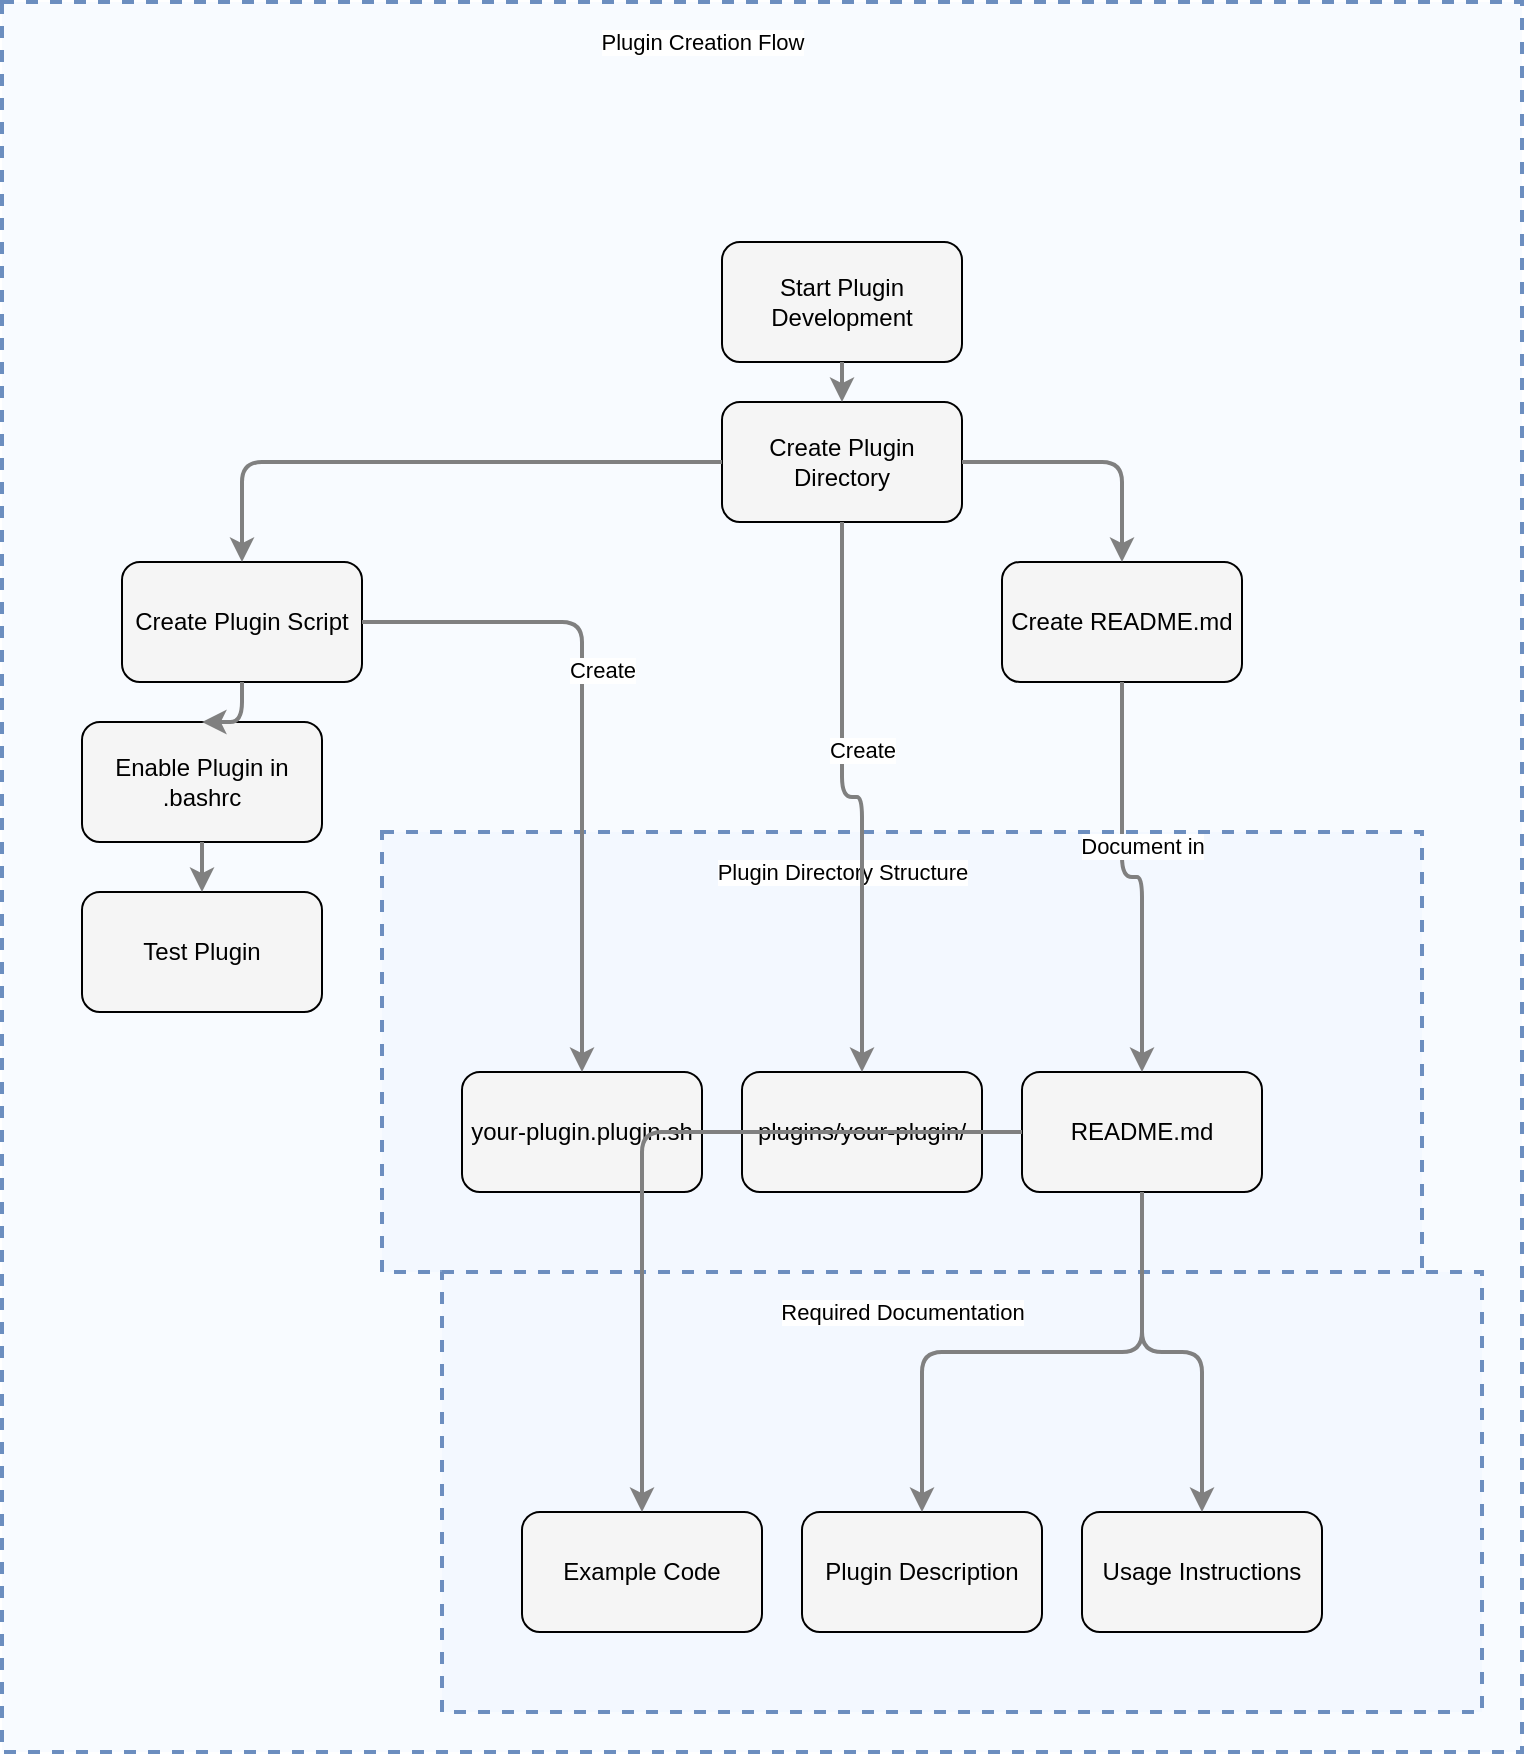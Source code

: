 <?xml version="1.0" encoding="UTF-8"?>
      <mxfile version="14.6.5" type="device">
        <diagram id="codeviz-diagram" name="System Diagram">
          <mxGraphModel dx="1000" dy="1000" grid="1" gridSize="10" guides="1" tooltips="1" connect="1" arrows="1" fold="1" page="1" pageScale="1" pageWidth="1169" pageHeight="827" math="0" shadow="0">
            <root>
              <mxCell id="0"/>
              <mxCell id="1" parent="0"/>
              <mxCell id="subGraph1" value="" style="html=1;whiteSpace=wrap;container=1;fillColor=#dae8fc;strokeColor=#6c8ebf;dashed=1;fillOpacity=20;strokeWidth=2;containerType=none;recursiveResize=0;movable=1;resizable=1;autosize=0;dropTarget=0" vertex="1" parent="subGraph2">
                <mxGeometry x="220" y="635" width="520" height="220" as="geometry"/>
              </mxCell>
              <mxCell id="subGraph1_label" value="Required Documentation" style="edgeLabel;html=1;align=center;verticalAlign=middle;resizable=0;labelBackgroundColor=white;spacing=5" vertex="1" parent="subGraph2">
                <mxGeometry x="228" y="643" width="444" height="24" as="geometry"/>
              </mxCell>
<mxCell id="subGraph0" value="" style="html=1;whiteSpace=wrap;container=1;fillColor=#dae8fc;strokeColor=#6c8ebf;dashed=1;fillOpacity=20;strokeWidth=2;containerType=none;recursiveResize=0;movable=1;resizable=1;autosize=0;dropTarget=0" vertex="1" parent="subGraph2">
                <mxGeometry x="190" y="415" width="520" height="220" as="geometry"/>
              </mxCell>
              <mxCell id="subGraph0_label" value="Plugin Directory Structure" style="edgeLabel;html=1;align=center;verticalAlign=middle;resizable=0;labelBackgroundColor=white;spacing=5" vertex="1" parent="subGraph2">
                <mxGeometry x="198" y="423" width="444" height="24" as="geometry"/>
              </mxCell>
<mxCell id="subGraph2" value="" style="html=1;whiteSpace=wrap;container=1;fillColor=#dae8fc;strokeColor=#6c8ebf;dashed=1;fillOpacity=20;strokeWidth=2;containerType=none;recursiveResize=0;movable=1;resizable=1;autosize=0;dropTarget=0" vertex="1" parent="1">
                <mxGeometry x="22" y="22" width="760" height="875" as="geometry"/>
              </mxCell>
              <mxCell id="subGraph2_label" value="Plugin Creation Flow" style="edgeLabel;html=1;align=center;verticalAlign=middle;resizable=0;labelBackgroundColor=white;spacing=5" vertex="1" parent="1">
                <mxGeometry x="30" y="30" width="684" height="24" as="geometry"/>
              </mxCell>
              <mxCell id="start" value="Start Plugin Development" style="rounded=1;whiteSpace=wrap;html=1;fillColor=#f5f5f5" vertex="1" parent="subGraph2">
                    <mxGeometry x="360" y="120" width="120" height="60" as="geometry"/>
                  </mxCell>
<mxCell id="createDir" value="Create Plugin Directory" style="rounded=1;whiteSpace=wrap;html=1;fillColor=#f5f5f5" vertex="1" parent="subGraph2">
                    <mxGeometry x="360" y="200" width="120" height="60" as="geometry"/>
                  </mxCell>
<mxCell id="createReadme" value="Create README.md" style="rounded=1;whiteSpace=wrap;html=1;fillColor=#f5f5f5" vertex="1" parent="subGraph2">
                    <mxGeometry x="500" y="280" width="120" height="60" as="geometry"/>
                  </mxCell>
<mxCell id="createPlugin" value="Create Plugin Script" style="rounded=1;whiteSpace=wrap;html=1;fillColor=#f5f5f5" vertex="1" parent="subGraph2">
                    <mxGeometry x="60" y="280" width="120" height="60" as="geometry"/>
                  </mxCell>
<mxCell id="enablePlugin" value="Enable Plugin in .bashrc" style="rounded=1;whiteSpace=wrap;html=1;fillColor=#f5f5f5" vertex="1" parent="subGraph2">
                    <mxGeometry x="40" y="360" width="120" height="60" as="geometry"/>
                  </mxCell>
<mxCell id="test" value="Test Plugin" style="rounded=1;whiteSpace=wrap;html=1;fillColor=#f5f5f5" vertex="1" parent="subGraph2">
                    <mxGeometry x="40" y="445" width="120" height="60" as="geometry"/>
                  </mxCell>
<mxCell id="pluginDir" value="plugins/your-plugin/" style="rounded=1;whiteSpace=wrap;html=1;fillColor=#f5f5f5" vertex="1" parent="subGraph0">
                    <mxGeometry x="180" y="120" width="120" height="60" as="geometry"/>
                  </mxCell>
<mxCell id="readmeFile" value="README.md" style="rounded=1;whiteSpace=wrap;html=1;fillColor=#f5f5f5" vertex="1" parent="subGraph0">
                    <mxGeometry x="320" y="120" width="120" height="60" as="geometry"/>
                  </mxCell>
<mxCell id="pluginScript" value="your-plugin.plugin.sh" style="rounded=1;whiteSpace=wrap;html=1;fillColor=#f5f5f5" vertex="1" parent="subGraph0">
                    <mxGeometry x="40" y="120" width="120" height="60" as="geometry"/>
                  </mxCell>
<mxCell id="desc" value="Plugin Description" style="rounded=1;whiteSpace=wrap;html=1;fillColor=#f5f5f5" vertex="1" parent="subGraph1">
                    <mxGeometry x="180" y="120" width="120" height="60" as="geometry"/>
                  </mxCell>
<mxCell id="usage" value="Usage Instructions" style="rounded=1;whiteSpace=wrap;html=1;fillColor=#f5f5f5" vertex="1" parent="subGraph1">
                    <mxGeometry x="320" y="120" width="120" height="60" as="geometry"/>
                  </mxCell>
<mxCell id="examples" value="Example Code" style="rounded=1;whiteSpace=wrap;html=1;fillColor=#f5f5f5" vertex="1" parent="subGraph1">
                    <mxGeometry x="40" y="120" width="120" height="60" as="geometry"/>
                  </mxCell>
              <mxCell id="edge-L_start_createDir_0" style="edgeStyle=orthogonalEdgeStyle;rounded=1;orthogonalLoop=1;jettySize=auto;html=1;strokeColor=#808080;strokeWidth=2;jumpStyle=arc;jumpSize=10;spacing=15;labelBackgroundColor=white;labelBorderColor=none" edge="1" parent="1" source="start" target="createDir">
                  <mxGeometry relative="1" as="geometry"/>
                </mxCell>
<mxCell id="edge-L_createDir_pluginDir_1" style="edgeStyle=orthogonalEdgeStyle;rounded=1;orthogonalLoop=1;jettySize=auto;html=1;strokeColor=#808080;strokeWidth=2;jumpStyle=arc;jumpSize=10;spacing=15;labelBackgroundColor=white;labelBorderColor=none" edge="1" parent="1" source="createDir" target="pluginDir">
                  <mxGeometry relative="1" as="geometry"/>
                </mxCell>
                <mxCell id="edge-L_createDir_pluginDir_1_label" value="Create" style="edgeLabel;html=1;align=center;verticalAlign=middle;resizable=0;points=[];" vertex="1" connectable="0" parent="edge-L_createDir_pluginDir_1">
                  <mxGeometry x="-0.2" y="10" relative="1" as="geometry">
                    <mxPoint as="offset"/>
                  </mxGeometry>
                </mxCell>
<mxCell id="edge-L_createDir_createReadme_2" style="edgeStyle=orthogonalEdgeStyle;rounded=1;orthogonalLoop=1;jettySize=auto;html=1;strokeColor=#808080;strokeWidth=2;jumpStyle=arc;jumpSize=10;spacing=15;labelBackgroundColor=white;labelBorderColor=none" edge="1" parent="1" source="createDir" target="createReadme">
                  <mxGeometry relative="1" as="geometry"/>
                </mxCell>
<mxCell id="edge-L_createReadme_readmeFile_3" style="edgeStyle=orthogonalEdgeStyle;rounded=1;orthogonalLoop=1;jettySize=auto;html=1;strokeColor=#808080;strokeWidth=2;jumpStyle=arc;jumpSize=10;spacing=15;labelBackgroundColor=white;labelBorderColor=none" edge="1" parent="1" source="createReadme" target="readmeFile">
                  <mxGeometry relative="1" as="geometry"/>
                </mxCell>
                <mxCell id="edge-L_createReadme_readmeFile_3_label" value="Document in" style="edgeLabel;html=1;align=center;verticalAlign=middle;resizable=0;points=[];" vertex="1" connectable="0" parent="edge-L_createReadme_readmeFile_3">
                  <mxGeometry x="-0.2" y="10" relative="1" as="geometry">
                    <mxPoint as="offset"/>
                  </mxGeometry>
                </mxCell>
<mxCell id="edge-L_readmeFile_desc_4" style="edgeStyle=orthogonalEdgeStyle;rounded=1;orthogonalLoop=1;jettySize=auto;html=1;strokeColor=#808080;strokeWidth=2;jumpStyle=arc;jumpSize=10;spacing=15;labelBackgroundColor=white;labelBorderColor=none" edge="1" parent="1" source="readmeFile" target="desc">
                  <mxGeometry relative="1" as="geometry"/>
                </mxCell>
<mxCell id="edge-L_readmeFile_usage_5" style="edgeStyle=orthogonalEdgeStyle;rounded=1;orthogonalLoop=1;jettySize=auto;html=1;strokeColor=#808080;strokeWidth=2;jumpStyle=arc;jumpSize=10;spacing=15;labelBackgroundColor=white;labelBorderColor=none" edge="1" parent="1" source="readmeFile" target="usage">
                  <mxGeometry relative="1" as="geometry"/>
                </mxCell>
<mxCell id="edge-L_readmeFile_examples_6" style="edgeStyle=orthogonalEdgeStyle;rounded=1;orthogonalLoop=1;jettySize=auto;html=1;strokeColor=#808080;strokeWidth=2;jumpStyle=arc;jumpSize=10;spacing=15;labelBackgroundColor=white;labelBorderColor=none" edge="1" parent="1" source="readmeFile" target="examples">
                  <mxGeometry relative="1" as="geometry"/>
                </mxCell>
<mxCell id="edge-L_createDir_createPlugin_7" style="edgeStyle=orthogonalEdgeStyle;rounded=1;orthogonalLoop=1;jettySize=auto;html=1;strokeColor=#808080;strokeWidth=2;jumpStyle=arc;jumpSize=10;spacing=15;labelBackgroundColor=white;labelBorderColor=none" edge="1" parent="1" source="createDir" target="createPlugin">
                  <mxGeometry relative="1" as="geometry"/>
                </mxCell>
<mxCell id="edge-L_createPlugin_pluginScript_8" style="edgeStyle=orthogonalEdgeStyle;rounded=1;orthogonalLoop=1;jettySize=auto;html=1;strokeColor=#808080;strokeWidth=2;jumpStyle=arc;jumpSize=10;spacing=15;labelBackgroundColor=white;labelBorderColor=none" edge="1" parent="1" source="createPlugin" target="pluginScript">
                  <mxGeometry relative="1" as="geometry"/>
                </mxCell>
                <mxCell id="edge-L_createPlugin_pluginScript_8_label" value="Create" style="edgeLabel;html=1;align=center;verticalAlign=middle;resizable=0;points=[];" vertex="1" connectable="0" parent="edge-L_createPlugin_pluginScript_8">
                  <mxGeometry x="-0.2" y="10" relative="1" as="geometry">
                    <mxPoint as="offset"/>
                  </mxGeometry>
                </mxCell>
<mxCell id="edge-L_createPlugin_enablePlugin_9" style="edgeStyle=orthogonalEdgeStyle;rounded=1;orthogonalLoop=1;jettySize=auto;html=1;strokeColor=#808080;strokeWidth=2;jumpStyle=arc;jumpSize=10;spacing=15;labelBackgroundColor=white;labelBorderColor=none" edge="1" parent="1" source="createPlugin" target="enablePlugin">
                  <mxGeometry relative="1" as="geometry"/>
                </mxCell>
<mxCell id="edge-L_enablePlugin_test_10" style="edgeStyle=orthogonalEdgeStyle;rounded=1;orthogonalLoop=1;jettySize=auto;html=1;strokeColor=#808080;strokeWidth=2;jumpStyle=arc;jumpSize=10;spacing=15;labelBackgroundColor=white;labelBorderColor=none" edge="1" parent="1" source="enablePlugin" target="test">
                  <mxGeometry relative="1" as="geometry"/>
                </mxCell>
            </root>
          </mxGraphModel>
        </diagram>
      </mxfile>